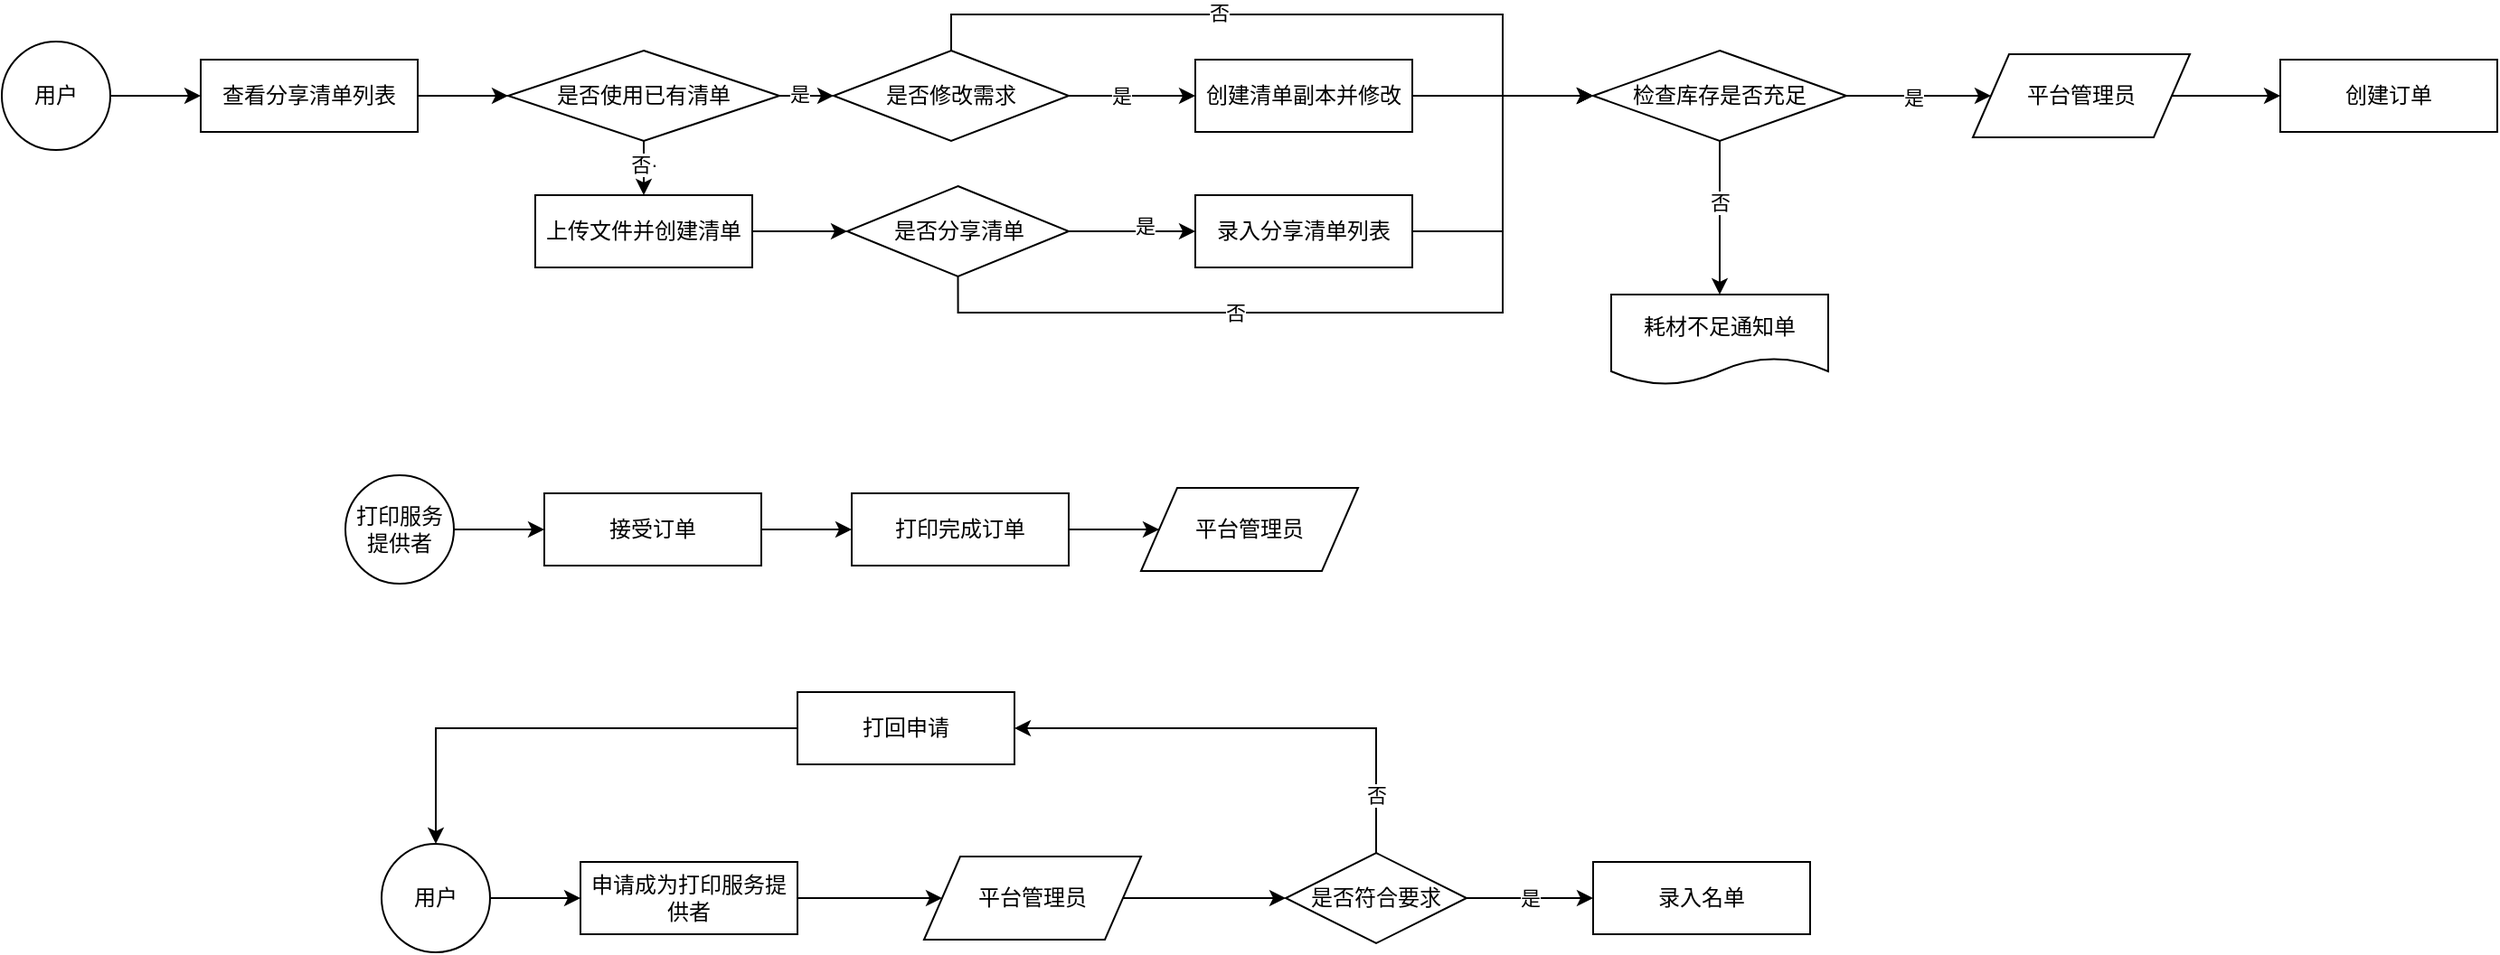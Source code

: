 <mxfile version="24.5.4" type="github">
  <diagram name="第 1 页" id="3lSptZ8cU5CGNYcgaETv">
    <mxGraphModel dx="1380" dy="742" grid="1" gridSize="10" guides="1" tooltips="1" connect="1" arrows="1" fold="1" page="1" pageScale="1" pageWidth="827" pageHeight="1169" math="0" shadow="0">
      <root>
        <mxCell id="0" />
        <mxCell id="1" parent="0" />
        <mxCell id="W3OMq5Kp-bFf73Rubr9o-11" style="edgeStyle=orthogonalEdgeStyle;rounded=0;orthogonalLoop=1;jettySize=auto;html=1;exitX=1;exitY=0.5;exitDx=0;exitDy=0;entryX=0;entryY=0.5;entryDx=0;entryDy=0;" edge="1" parent="1" source="W3OMq5Kp-bFf73Rubr9o-49" target="W3OMq5Kp-bFf73Rubr9o-3">
          <mxGeometry relative="1" as="geometry" />
        </mxCell>
        <mxCell id="W3OMq5Kp-bFf73Rubr9o-1" value="用户" style="ellipse;whiteSpace=wrap;html=1;aspect=fixed;" vertex="1" parent="1">
          <mxGeometry x="10" y="140" width="60" height="60" as="geometry" />
        </mxCell>
        <mxCell id="W3OMq5Kp-bFf73Rubr9o-54" style="edgeStyle=orthogonalEdgeStyle;rounded=0;orthogonalLoop=1;jettySize=auto;html=1;exitX=1;exitY=0.5;exitDx=0;exitDy=0;entryX=0;entryY=0.5;entryDx=0;entryDy=0;" edge="1" parent="1" source="W3OMq5Kp-bFf73Rubr9o-2" target="W3OMq5Kp-bFf73Rubr9o-38">
          <mxGeometry relative="1" as="geometry" />
        </mxCell>
        <mxCell id="W3OMq5Kp-bFf73Rubr9o-2" value="上传文件并创建清单" style="rounded=0;whiteSpace=wrap;html=1;" vertex="1" parent="1">
          <mxGeometry x="305" y="225" width="120" height="40" as="geometry" />
        </mxCell>
        <mxCell id="W3OMq5Kp-bFf73Rubr9o-18" style="edgeStyle=orthogonalEdgeStyle;rounded=0;orthogonalLoop=1;jettySize=auto;html=1;exitX=0.5;exitY=1;exitDx=0;exitDy=0;entryX=0.5;entryY=0;entryDx=0;entryDy=0;" edge="1" parent="1" source="W3OMq5Kp-bFf73Rubr9o-3" target="W3OMq5Kp-bFf73Rubr9o-2">
          <mxGeometry relative="1" as="geometry" />
        </mxCell>
        <mxCell id="W3OMq5Kp-bFf73Rubr9o-30" value="否·" style="edgeLabel;html=1;align=center;verticalAlign=middle;resizable=0;points=[];" vertex="1" connectable="0" parent="W3OMq5Kp-bFf73Rubr9o-18">
          <mxGeometry x="-0.159" relative="1" as="geometry">
            <mxPoint as="offset" />
          </mxGeometry>
        </mxCell>
        <mxCell id="W3OMq5Kp-bFf73Rubr9o-19" style="edgeStyle=orthogonalEdgeStyle;rounded=0;orthogonalLoop=1;jettySize=auto;html=1;exitX=1;exitY=0.5;exitDx=0;exitDy=0;entryX=0;entryY=0.5;entryDx=0;entryDy=0;" edge="1" parent="1" source="W3OMq5Kp-bFf73Rubr9o-3" target="W3OMq5Kp-bFf73Rubr9o-6">
          <mxGeometry relative="1" as="geometry" />
        </mxCell>
        <mxCell id="W3OMq5Kp-bFf73Rubr9o-31" value="是" style="edgeLabel;html=1;align=center;verticalAlign=middle;resizable=0;points=[];" vertex="1" connectable="0" parent="W3OMq5Kp-bFf73Rubr9o-19">
          <mxGeometry x="-0.311" y="1" relative="1" as="geometry">
            <mxPoint as="offset" />
          </mxGeometry>
        </mxCell>
        <mxCell id="W3OMq5Kp-bFf73Rubr9o-3" value="是否使用已有清单" style="rhombus;whiteSpace=wrap;html=1;" vertex="1" parent="1">
          <mxGeometry x="290" y="145" width="150" height="50" as="geometry" />
        </mxCell>
        <mxCell id="W3OMq5Kp-bFf73Rubr9o-22" style="edgeStyle=orthogonalEdgeStyle;rounded=0;orthogonalLoop=1;jettySize=auto;html=1;exitX=1;exitY=0.5;exitDx=0;exitDy=0;entryX=0;entryY=0.5;entryDx=0;entryDy=0;" edge="1" parent="1" source="W3OMq5Kp-bFf73Rubr9o-5" target="W3OMq5Kp-bFf73Rubr9o-21">
          <mxGeometry relative="1" as="geometry" />
        </mxCell>
        <mxCell id="W3OMq5Kp-bFf73Rubr9o-5" value="创建清单副本并修改" style="rounded=0;whiteSpace=wrap;html=1;" vertex="1" parent="1">
          <mxGeometry x="670" y="150" width="120" height="40" as="geometry" />
        </mxCell>
        <mxCell id="W3OMq5Kp-bFf73Rubr9o-20" style="edgeStyle=orthogonalEdgeStyle;rounded=0;orthogonalLoop=1;jettySize=auto;html=1;exitX=1;exitY=0.5;exitDx=0;exitDy=0;entryX=0;entryY=0.5;entryDx=0;entryDy=0;" edge="1" parent="1" source="W3OMq5Kp-bFf73Rubr9o-6" target="W3OMq5Kp-bFf73Rubr9o-5">
          <mxGeometry relative="1" as="geometry" />
        </mxCell>
        <mxCell id="W3OMq5Kp-bFf73Rubr9o-28" value="是" style="edgeLabel;html=1;align=center;verticalAlign=middle;resizable=0;points=[];" vertex="1" connectable="0" parent="W3OMq5Kp-bFf73Rubr9o-20">
          <mxGeometry x="-0.178" relative="1" as="geometry">
            <mxPoint as="offset" />
          </mxGeometry>
        </mxCell>
        <mxCell id="W3OMq5Kp-bFf73Rubr9o-55" style="edgeStyle=orthogonalEdgeStyle;rounded=0;orthogonalLoop=1;jettySize=auto;html=1;exitX=0.5;exitY=0;exitDx=0;exitDy=0;entryX=0;entryY=0.5;entryDx=0;entryDy=0;" edge="1" parent="1" source="W3OMq5Kp-bFf73Rubr9o-6" target="W3OMq5Kp-bFf73Rubr9o-21">
          <mxGeometry relative="1" as="geometry">
            <Array as="points">
              <mxPoint x="535" y="125" />
              <mxPoint x="840" y="125" />
              <mxPoint x="840" y="170" />
            </Array>
          </mxGeometry>
        </mxCell>
        <mxCell id="W3OMq5Kp-bFf73Rubr9o-60" value="否" style="edgeLabel;html=1;align=center;verticalAlign=middle;resizable=0;points=[];" vertex="1" connectable="0" parent="W3OMq5Kp-bFf73Rubr9o-55">
          <mxGeometry x="-0.201" y="1" relative="1" as="geometry">
            <mxPoint as="offset" />
          </mxGeometry>
        </mxCell>
        <mxCell id="W3OMq5Kp-bFf73Rubr9o-6" value="是否修改需求" style="rhombus;whiteSpace=wrap;html=1;" vertex="1" parent="1">
          <mxGeometry x="470" y="145" width="130" height="50" as="geometry" />
        </mxCell>
        <mxCell id="W3OMq5Kp-bFf73Rubr9o-8" value="创建订单" style="rounded=0;whiteSpace=wrap;html=1;" vertex="1" parent="1">
          <mxGeometry x="1270" y="150" width="120" height="40" as="geometry" />
        </mxCell>
        <mxCell id="W3OMq5Kp-bFf73Rubr9o-24" style="edgeStyle=orthogonalEdgeStyle;rounded=0;orthogonalLoop=1;jettySize=auto;html=1;exitX=1;exitY=0.5;exitDx=0;exitDy=0;entryX=0;entryY=0.5;entryDx=0;entryDy=0;" edge="1" parent="1" source="W3OMq5Kp-bFf73Rubr9o-83" target="W3OMq5Kp-bFf73Rubr9o-8">
          <mxGeometry relative="1" as="geometry" />
        </mxCell>
        <mxCell id="W3OMq5Kp-bFf73Rubr9o-56" style="edgeStyle=orthogonalEdgeStyle;rounded=0;orthogonalLoop=1;jettySize=auto;html=1;exitX=0.5;exitY=1;exitDx=0;exitDy=0;entryX=0.5;entryY=0;entryDx=0;entryDy=0;" edge="1" parent="1" source="W3OMq5Kp-bFf73Rubr9o-21" target="W3OMq5Kp-bFf73Rubr9o-36">
          <mxGeometry relative="1" as="geometry" />
        </mxCell>
        <mxCell id="W3OMq5Kp-bFf73Rubr9o-57" value="否" style="edgeLabel;html=1;align=center;verticalAlign=middle;resizable=0;points=[];" vertex="1" connectable="0" parent="W3OMq5Kp-bFf73Rubr9o-56">
          <mxGeometry x="-0.2" relative="1" as="geometry">
            <mxPoint as="offset" />
          </mxGeometry>
        </mxCell>
        <mxCell id="W3OMq5Kp-bFf73Rubr9o-21" value="检查库存是否充足" style="rhombus;whiteSpace=wrap;html=1;" vertex="1" parent="1">
          <mxGeometry x="890" y="145" width="140" height="50" as="geometry" />
        </mxCell>
        <mxCell id="W3OMq5Kp-bFf73Rubr9o-36" value="耗材不足通知单" style="shape=document;whiteSpace=wrap;html=1;boundedLbl=1;" vertex="1" parent="1">
          <mxGeometry x="900" y="280" width="120" height="50" as="geometry" />
        </mxCell>
        <mxCell id="W3OMq5Kp-bFf73Rubr9o-47" style="edgeStyle=orthogonalEdgeStyle;rounded=0;orthogonalLoop=1;jettySize=auto;html=1;exitX=1;exitY=0.5;exitDx=0;exitDy=0;entryX=0;entryY=0.5;entryDx=0;entryDy=0;" edge="1" parent="1" source="W3OMq5Kp-bFf73Rubr9o-38" target="W3OMq5Kp-bFf73Rubr9o-40">
          <mxGeometry relative="1" as="geometry" />
        </mxCell>
        <mxCell id="W3OMq5Kp-bFf73Rubr9o-51" value="是" style="edgeLabel;html=1;align=center;verticalAlign=middle;resizable=0;points=[];" vertex="1" connectable="0" parent="W3OMq5Kp-bFf73Rubr9o-47">
          <mxGeometry x="0.183" y="3" relative="1" as="geometry">
            <mxPoint as="offset" />
          </mxGeometry>
        </mxCell>
        <mxCell id="W3OMq5Kp-bFf73Rubr9o-59" style="edgeStyle=orthogonalEdgeStyle;rounded=0;orthogonalLoop=1;jettySize=auto;html=1;exitX=0.5;exitY=1;exitDx=0;exitDy=0;entryX=0;entryY=0.5;entryDx=0;entryDy=0;" edge="1" parent="1" source="W3OMq5Kp-bFf73Rubr9o-38" target="W3OMq5Kp-bFf73Rubr9o-21">
          <mxGeometry relative="1" as="geometry">
            <Array as="points">
              <mxPoint x="539" y="290" />
              <mxPoint x="840" y="290" />
              <mxPoint x="840" y="170" />
            </Array>
          </mxGeometry>
        </mxCell>
        <mxCell id="W3OMq5Kp-bFf73Rubr9o-61" value="否" style="edgeLabel;html=1;align=center;verticalAlign=middle;resizable=0;points=[];" vertex="1" connectable="0" parent="W3OMq5Kp-bFf73Rubr9o-59">
          <mxGeometry x="-0.298" relative="1" as="geometry">
            <mxPoint as="offset" />
          </mxGeometry>
        </mxCell>
        <mxCell id="W3OMq5Kp-bFf73Rubr9o-38" value="是否分享清单" style="rhombus;whiteSpace=wrap;html=1;" vertex="1" parent="1">
          <mxGeometry x="477.5" y="220" width="122.5" height="50" as="geometry" />
        </mxCell>
        <mxCell id="W3OMq5Kp-bFf73Rubr9o-58" style="edgeStyle=orthogonalEdgeStyle;rounded=0;orthogonalLoop=1;jettySize=auto;html=1;exitX=1;exitY=0.5;exitDx=0;exitDy=0;entryX=0;entryY=0.5;entryDx=0;entryDy=0;" edge="1" parent="1" source="W3OMq5Kp-bFf73Rubr9o-40" target="W3OMq5Kp-bFf73Rubr9o-21">
          <mxGeometry relative="1" as="geometry" />
        </mxCell>
        <mxCell id="W3OMq5Kp-bFf73Rubr9o-40" value="录入分享清单列表" style="rounded=0;whiteSpace=wrap;html=1;" vertex="1" parent="1">
          <mxGeometry x="670" y="225" width="120" height="40" as="geometry" />
        </mxCell>
        <mxCell id="W3OMq5Kp-bFf73Rubr9o-48" value="" style="edgeStyle=orthogonalEdgeStyle;rounded=0;orthogonalLoop=1;jettySize=auto;html=1;exitX=1;exitY=0.5;exitDx=0;exitDy=0;entryX=0;entryY=0.5;entryDx=0;entryDy=0;" edge="1" parent="1" source="W3OMq5Kp-bFf73Rubr9o-1" target="W3OMq5Kp-bFf73Rubr9o-49">
          <mxGeometry relative="1" as="geometry">
            <mxPoint x="130" y="170" as="sourcePoint" />
            <mxPoint x="290" y="170" as="targetPoint" />
          </mxGeometry>
        </mxCell>
        <mxCell id="W3OMq5Kp-bFf73Rubr9o-49" value="查看分享清单列表" style="rounded=0;whiteSpace=wrap;html=1;" vertex="1" parent="1">
          <mxGeometry x="120" y="150" width="120" height="40" as="geometry" />
        </mxCell>
        <mxCell id="W3OMq5Kp-bFf73Rubr9o-72" style="edgeStyle=orthogonalEdgeStyle;rounded=0;orthogonalLoop=1;jettySize=auto;html=1;exitX=1;exitY=0.5;exitDx=0;exitDy=0;entryX=0;entryY=0.5;entryDx=0;entryDy=0;" edge="1" parent="1" source="W3OMq5Kp-bFf73Rubr9o-63" target="W3OMq5Kp-bFf73Rubr9o-71">
          <mxGeometry relative="1" as="geometry" />
        </mxCell>
        <mxCell id="W3OMq5Kp-bFf73Rubr9o-63" value="接受订单" style="rounded=0;whiteSpace=wrap;html=1;" vertex="1" parent="1">
          <mxGeometry x="310" y="390" width="120" height="40" as="geometry" />
        </mxCell>
        <mxCell id="W3OMq5Kp-bFf73Rubr9o-68" style="edgeStyle=orthogonalEdgeStyle;rounded=0;orthogonalLoop=1;jettySize=auto;html=1;exitX=1;exitY=0.5;exitDx=0;exitDy=0;entryX=0;entryY=0.5;entryDx=0;entryDy=0;" edge="1" parent="1" source="W3OMq5Kp-bFf73Rubr9o-64" target="W3OMq5Kp-bFf73Rubr9o-63">
          <mxGeometry relative="1" as="geometry" />
        </mxCell>
        <mxCell id="W3OMq5Kp-bFf73Rubr9o-64" value="打印服务提供者" style="ellipse;whiteSpace=wrap;html=1;aspect=fixed;" vertex="1" parent="1">
          <mxGeometry x="200" y="380" width="60" height="60" as="geometry" />
        </mxCell>
        <mxCell id="W3OMq5Kp-bFf73Rubr9o-82" style="edgeStyle=orthogonalEdgeStyle;rounded=0;orthogonalLoop=1;jettySize=auto;html=1;exitX=1;exitY=0.5;exitDx=0;exitDy=0;entryX=0;entryY=0.5;entryDx=0;entryDy=0;" edge="1" parent="1" source="W3OMq5Kp-bFf73Rubr9o-71" target="W3OMq5Kp-bFf73Rubr9o-81">
          <mxGeometry relative="1" as="geometry" />
        </mxCell>
        <mxCell id="W3OMq5Kp-bFf73Rubr9o-71" value="打印完成订单" style="rounded=0;whiteSpace=wrap;html=1;" vertex="1" parent="1">
          <mxGeometry x="480" y="390" width="120" height="40" as="geometry" />
        </mxCell>
        <mxCell id="W3OMq5Kp-bFf73Rubr9o-76" style="edgeStyle=orthogonalEdgeStyle;rounded=0;orthogonalLoop=1;jettySize=auto;html=1;exitX=1;exitY=0.5;exitDx=0;exitDy=0;" edge="1" parent="1" source="W3OMq5Kp-bFf73Rubr9o-73" target="W3OMq5Kp-bFf73Rubr9o-74">
          <mxGeometry relative="1" as="geometry" />
        </mxCell>
        <mxCell id="W3OMq5Kp-bFf73Rubr9o-73" value="用户" style="ellipse;whiteSpace=wrap;html=1;aspect=fixed;" vertex="1" parent="1">
          <mxGeometry x="220" y="584" width="60" height="60" as="geometry" />
        </mxCell>
        <mxCell id="W3OMq5Kp-bFf73Rubr9o-77" style="edgeStyle=orthogonalEdgeStyle;rounded=0;orthogonalLoop=1;jettySize=auto;html=1;exitX=1;exitY=0.5;exitDx=0;exitDy=0;" edge="1" parent="1" source="W3OMq5Kp-bFf73Rubr9o-74" target="W3OMq5Kp-bFf73Rubr9o-75">
          <mxGeometry relative="1" as="geometry" />
        </mxCell>
        <mxCell id="W3OMq5Kp-bFf73Rubr9o-74" value="申请成为打印服务提供者" style="rounded=0;whiteSpace=wrap;html=1;" vertex="1" parent="1">
          <mxGeometry x="330" y="594" width="120" height="40" as="geometry" />
        </mxCell>
        <mxCell id="W3OMq5Kp-bFf73Rubr9o-79" style="edgeStyle=orthogonalEdgeStyle;rounded=0;orthogonalLoop=1;jettySize=auto;html=1;exitX=1;exitY=0.5;exitDx=0;exitDy=0;" edge="1" parent="1" source="W3OMq5Kp-bFf73Rubr9o-75" target="W3OMq5Kp-bFf73Rubr9o-78">
          <mxGeometry relative="1" as="geometry" />
        </mxCell>
        <mxCell id="W3OMq5Kp-bFf73Rubr9o-75" value="平台管理员" style="shape=parallelogram;perimeter=parallelogramPerimeter;whiteSpace=wrap;html=1;fixedSize=1;" vertex="1" parent="1">
          <mxGeometry x="520" y="591" width="120" height="46" as="geometry" />
        </mxCell>
        <mxCell id="W3OMq5Kp-bFf73Rubr9o-87" style="edgeStyle=orthogonalEdgeStyle;rounded=0;orthogonalLoop=1;jettySize=auto;html=1;exitX=1;exitY=0.5;exitDx=0;exitDy=0;entryX=0;entryY=0.5;entryDx=0;entryDy=0;" edge="1" parent="1" source="W3OMq5Kp-bFf73Rubr9o-78" target="W3OMq5Kp-bFf73Rubr9o-80">
          <mxGeometry relative="1" as="geometry">
            <Array as="points">
              <mxPoint x="850" y="614" />
              <mxPoint x="850" y="614" />
            </Array>
          </mxGeometry>
        </mxCell>
        <mxCell id="W3OMq5Kp-bFf73Rubr9o-92" value="是" style="edgeLabel;html=1;align=center;verticalAlign=middle;resizable=0;points=[];" vertex="1" connectable="0" parent="W3OMq5Kp-bFf73Rubr9o-87">
          <mxGeometry x="0.004" relative="1" as="geometry">
            <mxPoint as="offset" />
          </mxGeometry>
        </mxCell>
        <mxCell id="W3OMq5Kp-bFf73Rubr9o-89" style="edgeStyle=orthogonalEdgeStyle;rounded=0;orthogonalLoop=1;jettySize=auto;html=1;exitX=0.5;exitY=0;exitDx=0;exitDy=0;entryX=1;entryY=0.5;entryDx=0;entryDy=0;" edge="1" parent="1" source="W3OMq5Kp-bFf73Rubr9o-78" target="W3OMq5Kp-bFf73Rubr9o-88">
          <mxGeometry relative="1" as="geometry" />
        </mxCell>
        <mxCell id="W3OMq5Kp-bFf73Rubr9o-91" value="否" style="edgeLabel;html=1;align=center;verticalAlign=middle;resizable=0;points=[];" vertex="1" connectable="0" parent="W3OMq5Kp-bFf73Rubr9o-89">
          <mxGeometry x="-0.758" relative="1" as="geometry">
            <mxPoint as="offset" />
          </mxGeometry>
        </mxCell>
        <mxCell id="W3OMq5Kp-bFf73Rubr9o-78" value="是否符合要求" style="rhombus;whiteSpace=wrap;html=1;" vertex="1" parent="1">
          <mxGeometry x="720" y="589" width="100" height="50" as="geometry" />
        </mxCell>
        <mxCell id="W3OMq5Kp-bFf73Rubr9o-80" value="录入名单" style="rounded=0;whiteSpace=wrap;html=1;" vertex="1" parent="1">
          <mxGeometry x="890" y="594" width="120" height="40" as="geometry" />
        </mxCell>
        <mxCell id="W3OMq5Kp-bFf73Rubr9o-81" value="平台管理员" style="shape=parallelogram;perimeter=parallelogramPerimeter;whiteSpace=wrap;html=1;fixedSize=1;" vertex="1" parent="1">
          <mxGeometry x="640" y="387" width="120" height="46" as="geometry" />
        </mxCell>
        <mxCell id="W3OMq5Kp-bFf73Rubr9o-84" value="" style="edgeStyle=orthogonalEdgeStyle;rounded=0;orthogonalLoop=1;jettySize=auto;html=1;exitX=1;exitY=0.5;exitDx=0;exitDy=0;entryX=0;entryY=0.5;entryDx=0;entryDy=0;" edge="1" parent="1" source="W3OMq5Kp-bFf73Rubr9o-21" target="W3OMq5Kp-bFf73Rubr9o-83">
          <mxGeometry relative="1" as="geometry">
            <mxPoint x="1030" y="170" as="sourcePoint" />
            <mxPoint x="1300" y="170" as="targetPoint" />
          </mxGeometry>
        </mxCell>
        <mxCell id="W3OMq5Kp-bFf73Rubr9o-85" value="是" style="edgeLabel;html=1;align=center;verticalAlign=middle;resizable=0;points=[];" vertex="1" connectable="0" parent="W3OMq5Kp-bFf73Rubr9o-84">
          <mxGeometry x="-0.089" y="-1" relative="1" as="geometry">
            <mxPoint as="offset" />
          </mxGeometry>
        </mxCell>
        <mxCell id="W3OMq5Kp-bFf73Rubr9o-83" value="平台管理员" style="shape=parallelogram;perimeter=parallelogramPerimeter;whiteSpace=wrap;html=1;fixedSize=1;" vertex="1" parent="1">
          <mxGeometry x="1100" y="147" width="120" height="46" as="geometry" />
        </mxCell>
        <mxCell id="W3OMq5Kp-bFf73Rubr9o-90" style="edgeStyle=orthogonalEdgeStyle;rounded=0;orthogonalLoop=1;jettySize=auto;html=1;exitX=0;exitY=0.5;exitDx=0;exitDy=0;entryX=0.5;entryY=0;entryDx=0;entryDy=0;" edge="1" parent="1" source="W3OMq5Kp-bFf73Rubr9o-88" target="W3OMq5Kp-bFf73Rubr9o-73">
          <mxGeometry relative="1" as="geometry" />
        </mxCell>
        <mxCell id="W3OMq5Kp-bFf73Rubr9o-88" value="打回申请" style="rounded=0;whiteSpace=wrap;html=1;" vertex="1" parent="1">
          <mxGeometry x="450" y="500" width="120" height="40" as="geometry" />
        </mxCell>
      </root>
    </mxGraphModel>
  </diagram>
</mxfile>
